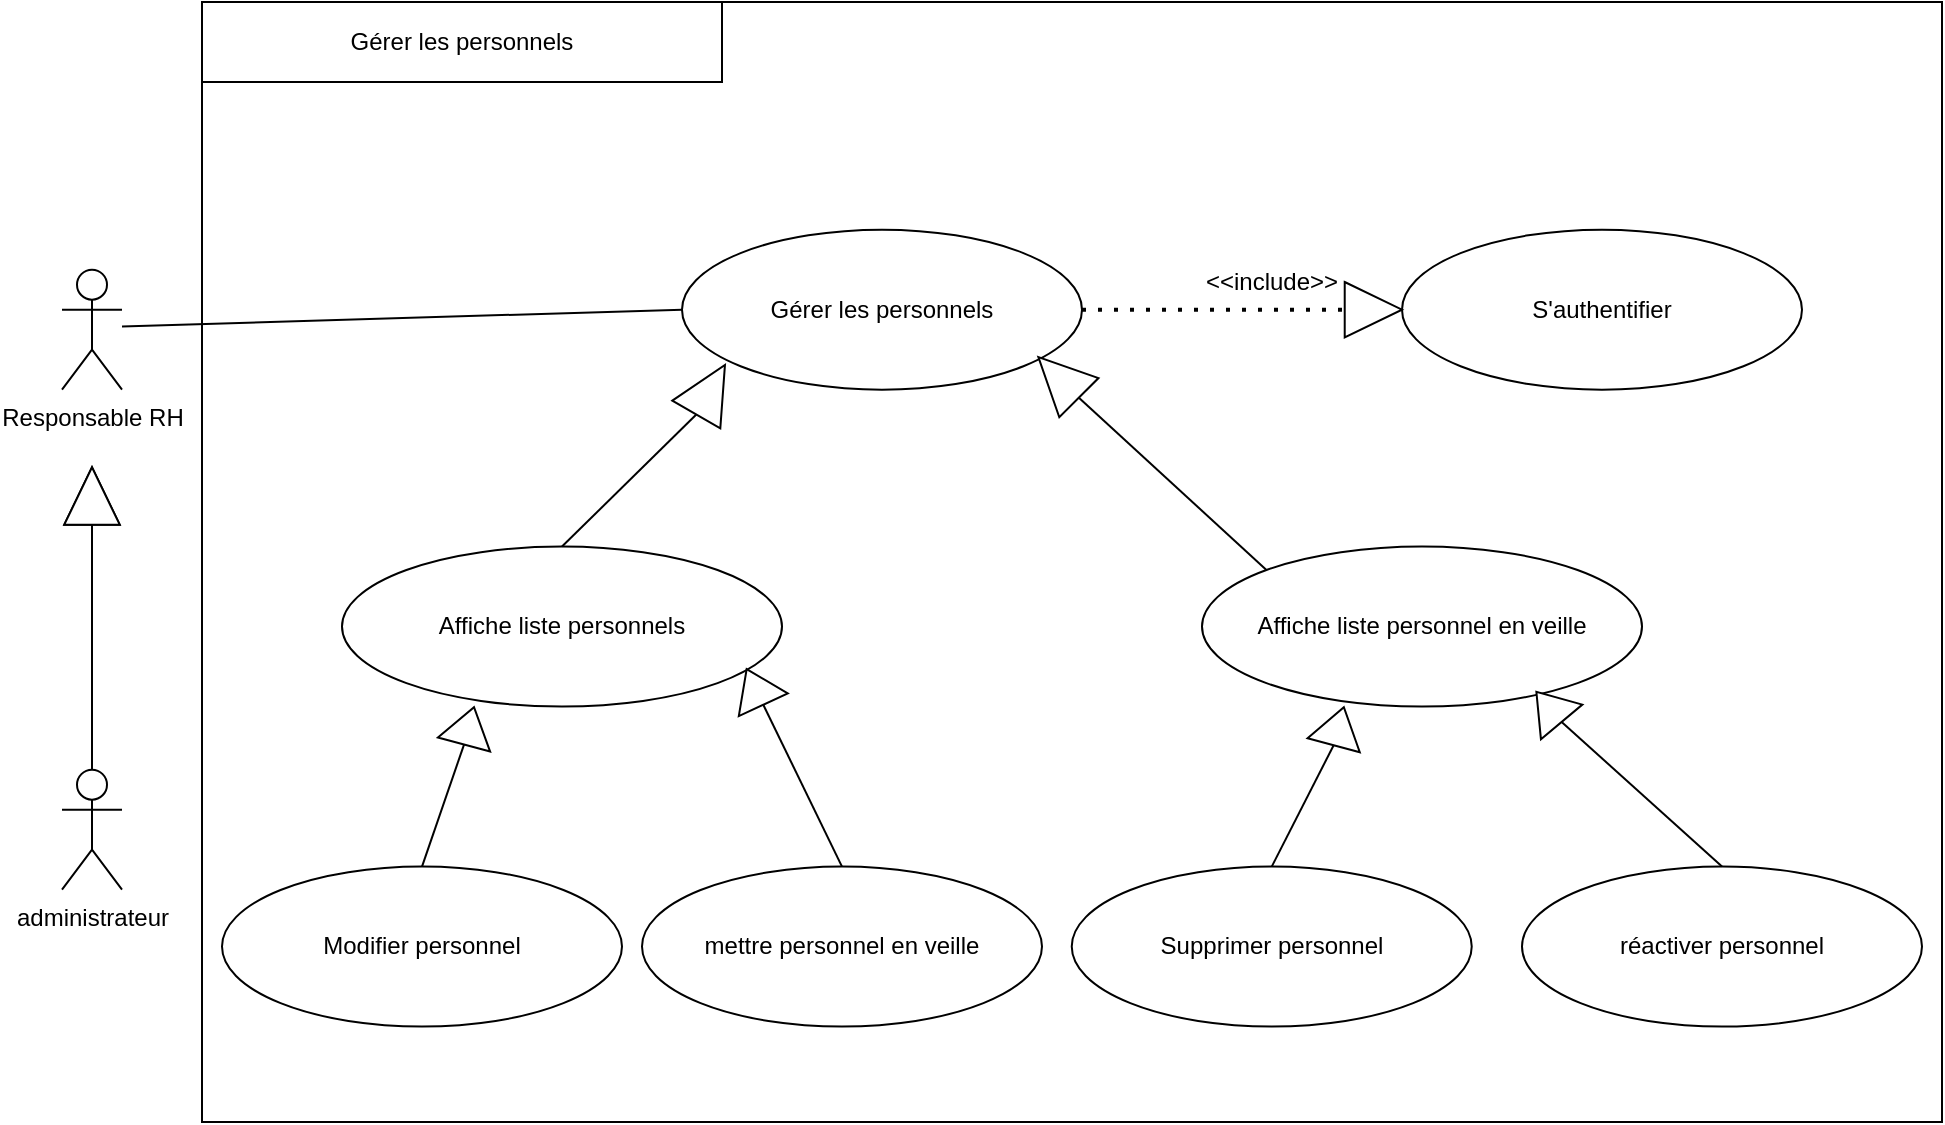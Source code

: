 <mxfile version="21.3.6" type="gitlab">
  <diagram name="Page-1" id="wp-qjo0mnfX6fGnWZDvT">
    <mxGraphModel dx="2176" dy="657" grid="1" gridSize="10" guides="1" tooltips="1" connect="1" arrows="1" fold="1" page="1" pageScale="1" pageWidth="827" pageHeight="1169" math="0" shadow="0">
      <root>
        <mxCell id="0" />
        <mxCell id="1" parent="0" />
        <mxCell id="aSCEGUiYUO0jkmjhSBjL-1" value="" style="rounded=0;whiteSpace=wrap;html=1;" parent="1" vertex="1">
          <mxGeometry y="140" width="870" height="560" as="geometry" />
        </mxCell>
        <mxCell id="aSCEGUiYUO0jkmjhSBjL-2" value="Responsable RH" style="shape=umlActor;verticalLabelPosition=bottom;verticalAlign=top;html=1;outlineConnect=0;" parent="1" vertex="1">
          <mxGeometry x="-70" y="273.85" width="30" height="60" as="geometry" />
        </mxCell>
        <mxCell id="aSCEGUiYUO0jkmjhSBjL-3" value="administrateur" style="shape=umlActor;verticalLabelPosition=bottom;verticalAlign=top;html=1;outlineConnect=0;" parent="1" vertex="1">
          <mxGeometry x="-70" y="523.85" width="30" height="60" as="geometry" />
        </mxCell>
        <mxCell id="aSCEGUiYUO0jkmjhSBjL-4" value="Gérer les personnels" style="ellipse;whiteSpace=wrap;html=1;" parent="1" vertex="1">
          <mxGeometry x="240.0" y="253.84" width="200" height="80" as="geometry" />
        </mxCell>
        <mxCell id="aSCEGUiYUO0jkmjhSBjL-5" value="" style="endArrow=none;html=1;rounded=0;entryX=0;entryY=0.5;entryDx=0;entryDy=0;" parent="1" target="aSCEGUiYUO0jkmjhSBjL-4" edge="1">
          <mxGeometry width="50" height="50" relative="1" as="geometry">
            <mxPoint x="-40" y="302.29" as="sourcePoint" />
            <mxPoint x="420" y="572.29" as="targetPoint" />
          </mxGeometry>
        </mxCell>
        <mxCell id="aSCEGUiYUO0jkmjhSBjL-6" value="S&#39;authentifier" style="ellipse;whiteSpace=wrap;html=1;" parent="1" vertex="1">
          <mxGeometry x="600" y="253.85" width="200" height="80" as="geometry" />
        </mxCell>
        <mxCell id="aSCEGUiYUO0jkmjhSBjL-7" value="Affiche liste personnels" style="ellipse;whiteSpace=wrap;html=1;" parent="1" vertex="1">
          <mxGeometry x="70" y="412.29" width="220" height="80" as="geometry" />
        </mxCell>
        <mxCell id="aSCEGUiYUO0jkmjhSBjL-8" value="" style="triangle;whiteSpace=wrap;html=1;rotation=-90;" parent="1" vertex="1">
          <mxGeometry x="-69.32" y="373.16" width="28.64" height="27.71" as="geometry" />
        </mxCell>
        <mxCell id="aSCEGUiYUO0jkmjhSBjL-9" value="" style="endArrow=none;html=1;rounded=0;exitX=0.5;exitY=0;exitDx=0;exitDy=0;exitPerimeter=0;entryX=0;entryY=0.5;entryDx=0;entryDy=0;" parent="1" source="aSCEGUiYUO0jkmjhSBjL-3" target="aSCEGUiYUO0jkmjhSBjL-8" edge="1">
          <mxGeometry width="50" height="50" relative="1" as="geometry">
            <mxPoint x="330" y="433.85" as="sourcePoint" />
            <mxPoint x="380" y="383.85" as="targetPoint" />
          </mxGeometry>
        </mxCell>
        <mxCell id="aSCEGUiYUO0jkmjhSBjL-10" value="" style="triangle;whiteSpace=wrap;html=1;rotation=-90;" parent="1" vertex="1">
          <mxGeometry x="-69.32" y="373.16" width="28.64" height="27.71" as="geometry" />
        </mxCell>
        <mxCell id="aSCEGUiYUO0jkmjhSBjL-12" value="" style="endArrow=none;html=1;rounded=0;exitX=0.5;exitY=0;exitDx=0;exitDy=0;entryX=0;entryY=0.5;entryDx=0;entryDy=0;" parent="1" source="aSCEGUiYUO0jkmjhSBjL-7" target="aSCEGUiYUO0jkmjhSBjL-24" edge="1">
          <mxGeometry width="50" height="50" relative="1" as="geometry">
            <mxPoint x="370" y="512.29" as="sourcePoint" />
            <mxPoint x="242.293" y="365.3" as="targetPoint" />
          </mxGeometry>
        </mxCell>
        <mxCell id="aSCEGUiYUO0jkmjhSBjL-13" value="Modifier personnel" style="ellipse;whiteSpace=wrap;html=1;" parent="1" vertex="1">
          <mxGeometry x="10.0" y="572.29" width="200" height="80" as="geometry" />
        </mxCell>
        <mxCell id="aSCEGUiYUO0jkmjhSBjL-14" value="" style="endArrow=none;dashed=1;html=1;dashPattern=1 3;strokeWidth=2;rounded=0;exitX=1;exitY=0.5;exitDx=0;exitDy=0;entryX=0;entryY=0.5;entryDx=0;entryDy=0;" parent="1" source="aSCEGUiYUO0jkmjhSBjL-4" target="aSCEGUiYUO0jkmjhSBjL-15" edge="1">
          <mxGeometry width="50" height="50" relative="1" as="geometry">
            <mxPoint x="370" y="512.29" as="sourcePoint" />
            <mxPoint x="420" y="462.29" as="targetPoint" />
          </mxGeometry>
        </mxCell>
        <mxCell id="aSCEGUiYUO0jkmjhSBjL-15" value="" style="triangle;whiteSpace=wrap;html=1;rotation=0;" parent="1" vertex="1">
          <mxGeometry x="571.36" y="279.99" width="28.64" height="27.71" as="geometry" />
        </mxCell>
        <mxCell id="aSCEGUiYUO0jkmjhSBjL-16" value="&amp;lt;&amp;lt;include&amp;gt;&amp;gt;" style="text;html=1;strokeColor=none;fillColor=none;align=center;verticalAlign=middle;whiteSpace=wrap;rounded=0;" parent="1" vertex="1">
          <mxGeometry x="514.87" y="270" width="40" height="20" as="geometry" />
        </mxCell>
        <mxCell id="aSCEGUiYUO0jkmjhSBjL-17" value="" style="endArrow=none;html=1;rounded=0;entryX=0;entryY=0.5;entryDx=0;entryDy=0;exitX=0.5;exitY=0;exitDx=0;exitDy=0;" parent="1" source="aSCEGUiYUO0jkmjhSBjL-13" target="aSCEGUiYUO0jkmjhSBjL-19" edge="1">
          <mxGeometry width="50" height="50" relative="1" as="geometry">
            <mxPoint x="350" y="708.29" as="sourcePoint" />
            <mxPoint x="293.169" y="512.976" as="targetPoint" />
          </mxGeometry>
        </mxCell>
        <mxCell id="aSCEGUiYUO0jkmjhSBjL-18" value="Gérer les personnels" style="rounded=0;whiteSpace=wrap;html=1;" parent="1" vertex="1">
          <mxGeometry x="5.329e-15" y="140" width="260" height="40" as="geometry" />
        </mxCell>
        <mxCell id="aSCEGUiYUO0jkmjhSBjL-19" value="" style="triangle;whiteSpace=wrap;html=1;rotation=-165;direction=south;" parent="1" vertex="1">
          <mxGeometry x="120" y="492.29" width="27.02" height="19.32" as="geometry" />
        </mxCell>
        <mxCell id="aSCEGUiYUO0jkmjhSBjL-20" value="mettre personnel en veille" style="ellipse;whiteSpace=wrap;html=1;" parent="1" vertex="1">
          <mxGeometry x="220.0" y="572.29" width="200" height="80" as="geometry" />
        </mxCell>
        <mxCell id="aSCEGUiYUO0jkmjhSBjL-21" value="" style="endArrow=none;html=1;rounded=0;entryX=0;entryY=0.5;entryDx=0;entryDy=0;exitX=0.5;exitY=0;exitDx=0;exitDy=0;" parent="1" source="aSCEGUiYUO0jkmjhSBjL-20" target="aSCEGUiYUO0jkmjhSBjL-22" edge="1">
          <mxGeometry width="50" height="50" relative="1" as="geometry">
            <mxPoint x="180" y="567.29" as="sourcePoint" />
            <mxPoint x="231" y="499.29" as="targetPoint" />
          </mxGeometry>
        </mxCell>
        <mxCell id="aSCEGUiYUO0jkmjhSBjL-22" value="" style="triangle;whiteSpace=wrap;html=1;rotation=-205;direction=south;" parent="1" vertex="1">
          <mxGeometry x="262.98" y="472.63" width="27.02" height="19.66" as="geometry" />
        </mxCell>
        <mxCell id="aSCEGUiYUO0jkmjhSBjL-24" value="" style="triangle;whiteSpace=wrap;html=1;rotation=-60;" parent="1" vertex="1">
          <mxGeometry x="240" y="320.0" width="28.64" height="27.71" as="geometry" />
        </mxCell>
        <mxCell id="aSCEGUiYUO0jkmjhSBjL-25" value="Affiche liste personnel en veille" style="ellipse;whiteSpace=wrap;html=1;" parent="1" vertex="1">
          <mxGeometry x="500" y="412.29" width="220" height="80" as="geometry" />
        </mxCell>
        <mxCell id="aSCEGUiYUO0jkmjhSBjL-27" value="" style="triangle;whiteSpace=wrap;html=1;rotation=-135;" parent="1" vertex="1">
          <mxGeometry x="414" y="313.85" width="28.64" height="27.71" as="geometry" />
        </mxCell>
        <mxCell id="aSCEGUiYUO0jkmjhSBjL-28" value="" style="endArrow=none;html=1;rounded=0;exitX=0;exitY=0;exitDx=0;exitDy=0;entryX=0;entryY=0.5;entryDx=0;entryDy=0;" parent="1" source="aSCEGUiYUO0jkmjhSBjL-25" target="aSCEGUiYUO0jkmjhSBjL-27" edge="1">
          <mxGeometry width="50" height="50" relative="1" as="geometry">
            <mxPoint x="210" y="442.29" as="sourcePoint" />
            <mxPoint x="210" y="378.29" as="targetPoint" />
          </mxGeometry>
        </mxCell>
        <mxCell id="aSCEGUiYUO0jkmjhSBjL-29" value="Supprimer personnel" style="ellipse;whiteSpace=wrap;html=1;" parent="1" vertex="1">
          <mxGeometry x="434.87" y="572.29" width="200" height="80" as="geometry" />
        </mxCell>
        <mxCell id="aSCEGUiYUO0jkmjhSBjL-30" value="" style="triangle;whiteSpace=wrap;html=1;rotation=-165;direction=south;" parent="1" vertex="1">
          <mxGeometry x="554.87" y="492.29" width="27.02" height="19.66" as="geometry" />
        </mxCell>
        <mxCell id="aSCEGUiYUO0jkmjhSBjL-31" value="" style="endArrow=none;html=1;rounded=0;entryX=0;entryY=0.5;entryDx=0;entryDy=0;exitX=0.5;exitY=0;exitDx=0;exitDy=0;" parent="1" source="aSCEGUiYUO0jkmjhSBjL-29" target="aSCEGUiYUO0jkmjhSBjL-30" edge="1">
          <mxGeometry width="50" height="50" relative="1" as="geometry">
            <mxPoint x="340" y="582.29" as="sourcePoint" />
            <mxPoint x="301" y="520.29" as="targetPoint" />
          </mxGeometry>
        </mxCell>
        <mxCell id="eR_UYWPB5vgsDMQ32pgV-1" value="réactiver personnel" style="ellipse;whiteSpace=wrap;html=1;" parent="1" vertex="1">
          <mxGeometry x="660" y="572.29" width="200" height="80" as="geometry" />
        </mxCell>
        <mxCell id="eR_UYWPB5vgsDMQ32pgV-3" value="" style="triangle;whiteSpace=wrap;html=1;rotation=-220;direction=south;" parent="1" vertex="1">
          <mxGeometry x="660" y="482.63" width="27.02" height="19.66" as="geometry" />
        </mxCell>
        <mxCell id="eR_UYWPB5vgsDMQ32pgV-4" value="" style="endArrow=none;html=1;rounded=0;entryX=0;entryY=0.5;entryDx=0;entryDy=0;exitX=0.5;exitY=0;exitDx=0;exitDy=0;" parent="1" source="eR_UYWPB5vgsDMQ32pgV-1" target="eR_UYWPB5vgsDMQ32pgV-3" edge="1">
          <mxGeometry width="50" height="50" relative="1" as="geometry">
            <mxPoint x="545" y="582" as="sourcePoint" />
            <mxPoint x="565" y="522" as="targetPoint" />
          </mxGeometry>
        </mxCell>
      </root>
    </mxGraphModel>
  </diagram>
</mxfile>
